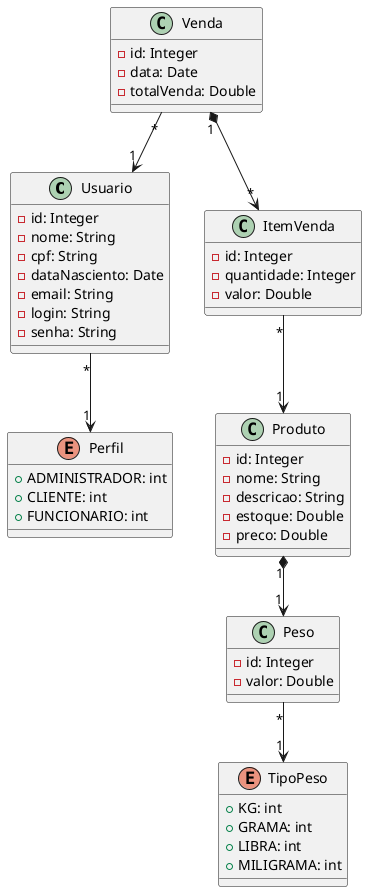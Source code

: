@startuml

class Usuario {
    - id: Integer
    - nome: String
    - cpf: String
    - dataNasciento: Date
    - email: String
    - login: String
    - senha: String
}

enum Perfil {
   + ADMINISTRADOR: int
   + CLIENTE: int
   + FUNCIONARIO: int
}

class Produto {
    - id: Integer
    - nome: String
    - descricao: String
    - estoque: Double
    - preco: Double
}

class Peso {
    - id: Integer
    - valor: Double
}

enum TipoPeso {
    + KG: int
    + GRAMA: int
    + LIBRA: int
    + MILIGRAMA: int    
}

class Venda {
    - id: Integer
    - data: Date
    - totalVenda: Double
}

class ItemVenda {
    - id: Integer
    - quantidade: Integer
    - valor: Double
}


ItemVenda "*" --> "1" Produto
Venda "1" *--> "*" ItemVenda
Venda "*" --> "1" Usuario
Usuario "*" --> "1" Perfil
Produto "1" *--> "1" Peso
Peso "*" --> "1" TipoPeso

@enduml